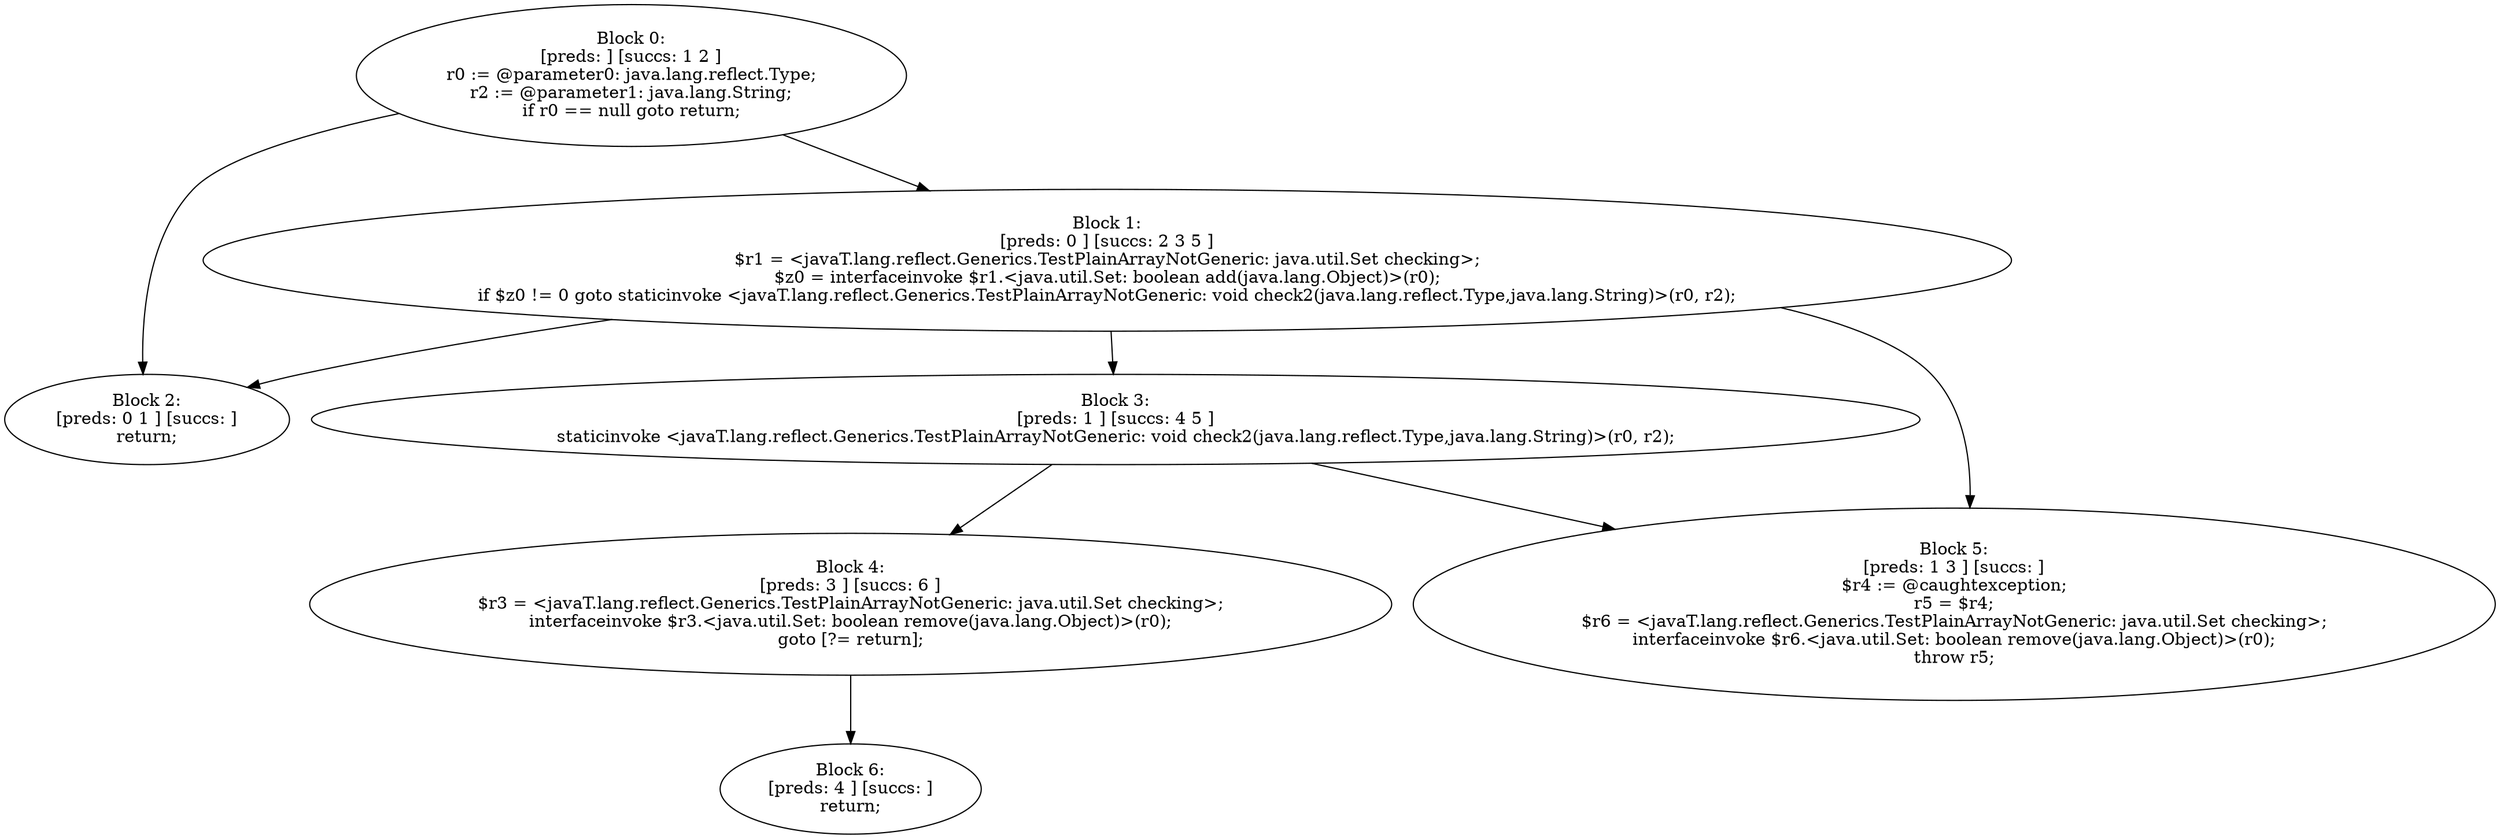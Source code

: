 digraph "unitGraph" {
    "Block 0:
[preds: ] [succs: 1 2 ]
r0 := @parameter0: java.lang.reflect.Type;
r2 := @parameter1: java.lang.String;
if r0 == null goto return;
"
    "Block 1:
[preds: 0 ] [succs: 2 3 5 ]
$r1 = <javaT.lang.reflect.Generics.TestPlainArrayNotGeneric: java.util.Set checking>;
$z0 = interfaceinvoke $r1.<java.util.Set: boolean add(java.lang.Object)>(r0);
if $z0 != 0 goto staticinvoke <javaT.lang.reflect.Generics.TestPlainArrayNotGeneric: void check2(java.lang.reflect.Type,java.lang.String)>(r0, r2);
"
    "Block 2:
[preds: 0 1 ] [succs: ]
return;
"
    "Block 3:
[preds: 1 ] [succs: 4 5 ]
staticinvoke <javaT.lang.reflect.Generics.TestPlainArrayNotGeneric: void check2(java.lang.reflect.Type,java.lang.String)>(r0, r2);
"
    "Block 4:
[preds: 3 ] [succs: 6 ]
$r3 = <javaT.lang.reflect.Generics.TestPlainArrayNotGeneric: java.util.Set checking>;
interfaceinvoke $r3.<java.util.Set: boolean remove(java.lang.Object)>(r0);
goto [?= return];
"
    "Block 5:
[preds: 1 3 ] [succs: ]
$r4 := @caughtexception;
r5 = $r4;
$r6 = <javaT.lang.reflect.Generics.TestPlainArrayNotGeneric: java.util.Set checking>;
interfaceinvoke $r6.<java.util.Set: boolean remove(java.lang.Object)>(r0);
throw r5;
"
    "Block 6:
[preds: 4 ] [succs: ]
return;
"
    "Block 0:
[preds: ] [succs: 1 2 ]
r0 := @parameter0: java.lang.reflect.Type;
r2 := @parameter1: java.lang.String;
if r0 == null goto return;
"->"Block 1:
[preds: 0 ] [succs: 2 3 5 ]
$r1 = <javaT.lang.reflect.Generics.TestPlainArrayNotGeneric: java.util.Set checking>;
$z0 = interfaceinvoke $r1.<java.util.Set: boolean add(java.lang.Object)>(r0);
if $z0 != 0 goto staticinvoke <javaT.lang.reflect.Generics.TestPlainArrayNotGeneric: void check2(java.lang.reflect.Type,java.lang.String)>(r0, r2);
";
    "Block 0:
[preds: ] [succs: 1 2 ]
r0 := @parameter0: java.lang.reflect.Type;
r2 := @parameter1: java.lang.String;
if r0 == null goto return;
"->"Block 2:
[preds: 0 1 ] [succs: ]
return;
";
    "Block 1:
[preds: 0 ] [succs: 2 3 5 ]
$r1 = <javaT.lang.reflect.Generics.TestPlainArrayNotGeneric: java.util.Set checking>;
$z0 = interfaceinvoke $r1.<java.util.Set: boolean add(java.lang.Object)>(r0);
if $z0 != 0 goto staticinvoke <javaT.lang.reflect.Generics.TestPlainArrayNotGeneric: void check2(java.lang.reflect.Type,java.lang.String)>(r0, r2);
"->"Block 2:
[preds: 0 1 ] [succs: ]
return;
";
    "Block 1:
[preds: 0 ] [succs: 2 3 5 ]
$r1 = <javaT.lang.reflect.Generics.TestPlainArrayNotGeneric: java.util.Set checking>;
$z0 = interfaceinvoke $r1.<java.util.Set: boolean add(java.lang.Object)>(r0);
if $z0 != 0 goto staticinvoke <javaT.lang.reflect.Generics.TestPlainArrayNotGeneric: void check2(java.lang.reflect.Type,java.lang.String)>(r0, r2);
"->"Block 3:
[preds: 1 ] [succs: 4 5 ]
staticinvoke <javaT.lang.reflect.Generics.TestPlainArrayNotGeneric: void check2(java.lang.reflect.Type,java.lang.String)>(r0, r2);
";
    "Block 1:
[preds: 0 ] [succs: 2 3 5 ]
$r1 = <javaT.lang.reflect.Generics.TestPlainArrayNotGeneric: java.util.Set checking>;
$z0 = interfaceinvoke $r1.<java.util.Set: boolean add(java.lang.Object)>(r0);
if $z0 != 0 goto staticinvoke <javaT.lang.reflect.Generics.TestPlainArrayNotGeneric: void check2(java.lang.reflect.Type,java.lang.String)>(r0, r2);
"->"Block 5:
[preds: 1 3 ] [succs: ]
$r4 := @caughtexception;
r5 = $r4;
$r6 = <javaT.lang.reflect.Generics.TestPlainArrayNotGeneric: java.util.Set checking>;
interfaceinvoke $r6.<java.util.Set: boolean remove(java.lang.Object)>(r0);
throw r5;
";
    "Block 3:
[preds: 1 ] [succs: 4 5 ]
staticinvoke <javaT.lang.reflect.Generics.TestPlainArrayNotGeneric: void check2(java.lang.reflect.Type,java.lang.String)>(r0, r2);
"->"Block 4:
[preds: 3 ] [succs: 6 ]
$r3 = <javaT.lang.reflect.Generics.TestPlainArrayNotGeneric: java.util.Set checking>;
interfaceinvoke $r3.<java.util.Set: boolean remove(java.lang.Object)>(r0);
goto [?= return];
";
    "Block 3:
[preds: 1 ] [succs: 4 5 ]
staticinvoke <javaT.lang.reflect.Generics.TestPlainArrayNotGeneric: void check2(java.lang.reflect.Type,java.lang.String)>(r0, r2);
"->"Block 5:
[preds: 1 3 ] [succs: ]
$r4 := @caughtexception;
r5 = $r4;
$r6 = <javaT.lang.reflect.Generics.TestPlainArrayNotGeneric: java.util.Set checking>;
interfaceinvoke $r6.<java.util.Set: boolean remove(java.lang.Object)>(r0);
throw r5;
";
    "Block 4:
[preds: 3 ] [succs: 6 ]
$r3 = <javaT.lang.reflect.Generics.TestPlainArrayNotGeneric: java.util.Set checking>;
interfaceinvoke $r3.<java.util.Set: boolean remove(java.lang.Object)>(r0);
goto [?= return];
"->"Block 6:
[preds: 4 ] [succs: ]
return;
";
}

